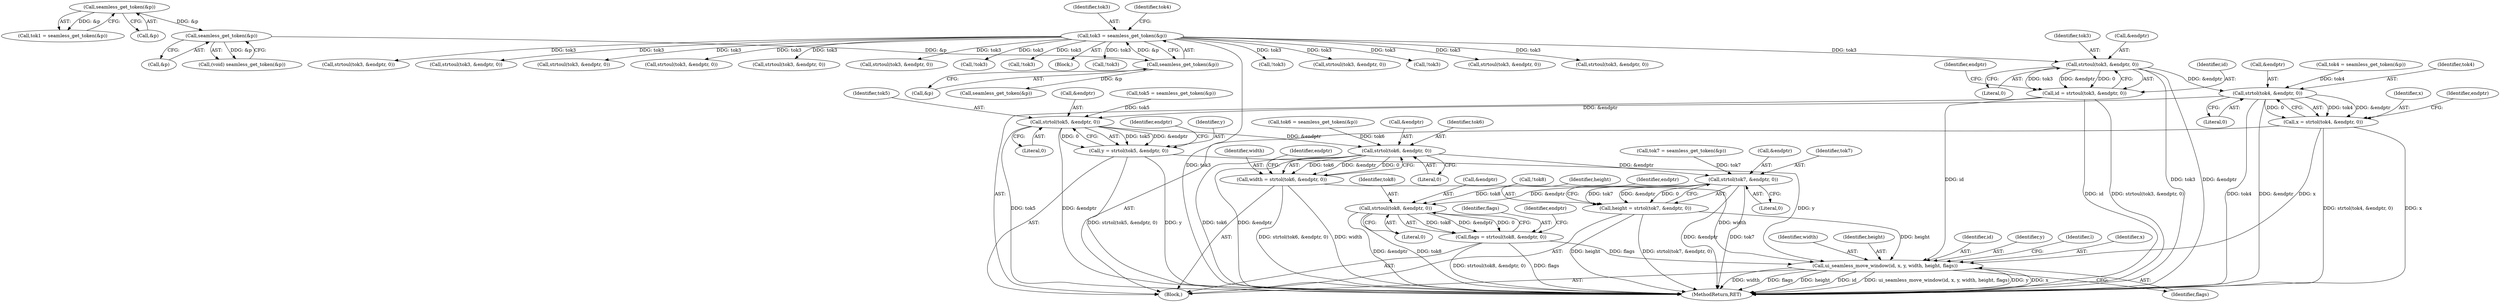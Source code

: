 digraph "0_rdesktop_4dca546d04321a610c1835010b5dad85163b65e1_14@pointer" {
"1000521" [label="(Call,strtoul(tok3, &endptr, 0))"];
"1000141" [label="(Call,tok3 = seamless_get_token(&p))"];
"1000143" [label="(Call,seamless_get_token(&p))"];
"1000138" [label="(Call,seamless_get_token(&p))"];
"1000133" [label="(Call,seamless_get_token(&p))"];
"1000519" [label="(Call,id = strtoul(tok3, &endptr, 0))"];
"1000591" [label="(Call,ui_seamless_move_window(id, x, y, width, height, flags))"];
"1000533" [label="(Call,strtol(tok4, &endptr, 0))"];
"1000531" [label="(Call,x = strtol(tok4, &endptr, 0))"];
"1000545" [label="(Call,strtol(tok5, &endptr, 0))"];
"1000543" [label="(Call,y = strtol(tok5, &endptr, 0))"];
"1000557" [label="(Call,strtol(tok6, &endptr, 0))"];
"1000555" [label="(Call,width = strtol(tok6, &endptr, 0))"];
"1000569" [label="(Call,strtol(tok7, &endptr, 0))"];
"1000567" [label="(Call,height = strtol(tok7, &endptr, 0))"];
"1000581" [label="(Call,strtoul(tok8, &endptr, 0))"];
"1000579" [label="(Call,flags = strtoul(tok8, &endptr, 0))"];
"1000552" [label="(Identifier,endptr)"];
"1000573" [label="(Literal,0)"];
"1000568" [label="(Identifier,height)"];
"1000547" [label="(Call,&endptr)"];
"1000146" [label="(Call,tok4 = seamless_get_token(&p))"];
"1000142" [label="(Identifier,tok3)"];
"1000785" [label="(Call,!tok3)"];
"1000532" [label="(Identifier,x)"];
"1000464" [label="(Call,strtoul(tok3, &endptr, 0))"];
"1000759" [label="(Call,!tok3)"];
"1000556" [label="(Identifier,width)"];
"1000251" [label="(Call,strtoul(tok3, &endptr, 0))"];
"1000569" [label="(Call,strtol(tok7, &endptr, 0))"];
"1000592" [label="(Identifier,id)"];
"1000564" [label="(Identifier,endptr)"];
"1000161" [label="(Call,tok7 = seamless_get_token(&p))"];
"1000581" [label="(Call,strtoul(tok8, &endptr, 0))"];
"1000660" [label="(Call,strtoul(tok3, &endptr, 0))"];
"1000576" [label="(Identifier,endptr)"];
"1000509" [label="(Block,)"];
"1000148" [label="(Call,seamless_get_token(&p))"];
"1000559" [label="(Call,&endptr)"];
"1000571" [label="(Call,&endptr)"];
"1000144" [label="(Call,&p)"];
"1000544" [label="(Identifier,y)"];
"1000151" [label="(Call,tok5 = seamless_get_token(&p))"];
"1000597" [label="(Identifier,flags)"];
"1000534" [label="(Identifier,tok4)"];
"1000580" [label="(Identifier,flags)"];
"1000588" [label="(Identifier,endptr)"];
"1000591" [label="(Call,ui_seamless_move_window(id, x, y, width, height, flags))"];
"1000545" [label="(Call,strtol(tok5, &endptr, 0))"];
"1000555" [label="(Call,width = strtol(tok6, &endptr, 0))"];
"1000290" [label="(Call,strtoul(tok3, &endptr, 0))"];
"1000522" [label="(Identifier,tok3)"];
"1000608" [label="(Call,strtoul(tok3, &endptr, 0))"];
"1000519" [label="(Call,id = strtoul(tok3, &endptr, 0))"];
"1000594" [label="(Identifier,y)"];
"1000579" [label="(Call,flags = strtoul(tok8, &endptr, 0))"];
"1000701" [label="(Call,strtoul(tok3, &endptr, 0))"];
"1000531" [label="(Call,x = strtol(tok4, &endptr, 0))"];
"1000537" [label="(Literal,0)"];
"1000546" [label="(Identifier,tok5)"];
"1000139" [label="(Call,&p)"];
"1000585" [label="(Literal,0)"];
"1000567" [label="(Call,height = strtol(tok7, &endptr, 0))"];
"1000334" [label="(Call,strtoul(tok3, &endptr, 0))"];
"1000143" [label="(Call,seamless_get_token(&p))"];
"1000136" [label="(Call,(void) seamless_get_token(&p))"];
"1000543" [label="(Call,y = strtol(tok5, &endptr, 0))"];
"1000535" [label="(Call,&endptr)"];
"1000582" [label="(Identifier,tok8)"];
"1000131" [label="(Call,tok1 = seamless_get_token(&p))"];
"1000557" [label="(Call,strtol(tok6, &endptr, 0))"];
"1000570" [label="(Identifier,tok7)"];
"1000904" [label="(Identifier,l)"];
"1000561" [label="(Literal,0)"];
"1000133" [label="(Call,seamless_get_token(&p))"];
"1000583" [label="(Call,&endptr)"];
"1000186" [label="(Call,strtoul(tok3, &endptr, 0))"];
"1000523" [label="(Call,&endptr)"];
"1000841" [label="(Call,strtoul(tok3, &endptr, 0))"];
"1000886" [label="(Call,!tok3)"];
"1000521" [label="(Call,strtoul(tok3, &endptr, 0))"];
"1000549" [label="(Literal,0)"];
"1000558" [label="(Identifier,tok6)"];
"1000861" [label="(Call,!tok3)"];
"1000515" [label="(Call,!tok8)"];
"1000141" [label="(Call,tok3 = seamless_get_token(&p))"];
"1000104" [label="(Block,)"];
"1000533" [label="(Call,strtol(tok4, &endptr, 0))"];
"1000134" [label="(Call,&p)"];
"1000520" [label="(Identifier,id)"];
"1000593" [label="(Identifier,x)"];
"1000595" [label="(Identifier,width)"];
"1000809" [label="(Call,!tok3)"];
"1000596" [label="(Identifier,height)"];
"1000138" [label="(Call,seamless_get_token(&p))"];
"1000540" [label="(Identifier,endptr)"];
"1000147" [label="(Identifier,tok4)"];
"1000528" [label="(Identifier,endptr)"];
"1000156" [label="(Call,tok6 = seamless_get_token(&p))"];
"1000907" [label="(MethodReturn,RET)"];
"1000525" [label="(Literal,0)"];
"1000521" -> "1000519"  [label="AST: "];
"1000521" -> "1000525"  [label="CFG: "];
"1000522" -> "1000521"  [label="AST: "];
"1000523" -> "1000521"  [label="AST: "];
"1000525" -> "1000521"  [label="AST: "];
"1000519" -> "1000521"  [label="CFG: "];
"1000521" -> "1000907"  [label="DDG: tok3"];
"1000521" -> "1000907"  [label="DDG: &endptr"];
"1000521" -> "1000519"  [label="DDG: tok3"];
"1000521" -> "1000519"  [label="DDG: &endptr"];
"1000521" -> "1000519"  [label="DDG: 0"];
"1000141" -> "1000521"  [label="DDG: tok3"];
"1000521" -> "1000533"  [label="DDG: &endptr"];
"1000141" -> "1000104"  [label="AST: "];
"1000141" -> "1000143"  [label="CFG: "];
"1000142" -> "1000141"  [label="AST: "];
"1000143" -> "1000141"  [label="AST: "];
"1000147" -> "1000141"  [label="CFG: "];
"1000141" -> "1000907"  [label="DDG: tok3"];
"1000143" -> "1000141"  [label="DDG: &p"];
"1000141" -> "1000186"  [label="DDG: tok3"];
"1000141" -> "1000251"  [label="DDG: tok3"];
"1000141" -> "1000290"  [label="DDG: tok3"];
"1000141" -> "1000334"  [label="DDG: tok3"];
"1000141" -> "1000464"  [label="DDG: tok3"];
"1000141" -> "1000608"  [label="DDG: tok3"];
"1000141" -> "1000660"  [label="DDG: tok3"];
"1000141" -> "1000701"  [label="DDG: tok3"];
"1000141" -> "1000759"  [label="DDG: tok3"];
"1000141" -> "1000785"  [label="DDG: tok3"];
"1000141" -> "1000809"  [label="DDG: tok3"];
"1000141" -> "1000841"  [label="DDG: tok3"];
"1000141" -> "1000861"  [label="DDG: tok3"];
"1000141" -> "1000886"  [label="DDG: tok3"];
"1000143" -> "1000144"  [label="CFG: "];
"1000144" -> "1000143"  [label="AST: "];
"1000138" -> "1000143"  [label="DDG: &p"];
"1000143" -> "1000148"  [label="DDG: &p"];
"1000138" -> "1000136"  [label="AST: "];
"1000138" -> "1000139"  [label="CFG: "];
"1000139" -> "1000138"  [label="AST: "];
"1000136" -> "1000138"  [label="CFG: "];
"1000138" -> "1000136"  [label="DDG: &p"];
"1000133" -> "1000138"  [label="DDG: &p"];
"1000133" -> "1000131"  [label="AST: "];
"1000133" -> "1000134"  [label="CFG: "];
"1000134" -> "1000133"  [label="AST: "];
"1000131" -> "1000133"  [label="CFG: "];
"1000133" -> "1000131"  [label="DDG: &p"];
"1000519" -> "1000509"  [label="AST: "];
"1000520" -> "1000519"  [label="AST: "];
"1000528" -> "1000519"  [label="CFG: "];
"1000519" -> "1000907"  [label="DDG: id"];
"1000519" -> "1000907"  [label="DDG: strtoul(tok3, &endptr, 0)"];
"1000519" -> "1000591"  [label="DDG: id"];
"1000591" -> "1000509"  [label="AST: "];
"1000591" -> "1000597"  [label="CFG: "];
"1000592" -> "1000591"  [label="AST: "];
"1000593" -> "1000591"  [label="AST: "];
"1000594" -> "1000591"  [label="AST: "];
"1000595" -> "1000591"  [label="AST: "];
"1000596" -> "1000591"  [label="AST: "];
"1000597" -> "1000591"  [label="AST: "];
"1000904" -> "1000591"  [label="CFG: "];
"1000591" -> "1000907"  [label="DDG: width"];
"1000591" -> "1000907"  [label="DDG: flags"];
"1000591" -> "1000907"  [label="DDG: height"];
"1000591" -> "1000907"  [label="DDG: id"];
"1000591" -> "1000907"  [label="DDG: ui_seamless_move_window(id, x, y, width, height, flags)"];
"1000591" -> "1000907"  [label="DDG: y"];
"1000591" -> "1000907"  [label="DDG: x"];
"1000531" -> "1000591"  [label="DDG: x"];
"1000543" -> "1000591"  [label="DDG: y"];
"1000555" -> "1000591"  [label="DDG: width"];
"1000567" -> "1000591"  [label="DDG: height"];
"1000579" -> "1000591"  [label="DDG: flags"];
"1000533" -> "1000531"  [label="AST: "];
"1000533" -> "1000537"  [label="CFG: "];
"1000534" -> "1000533"  [label="AST: "];
"1000535" -> "1000533"  [label="AST: "];
"1000537" -> "1000533"  [label="AST: "];
"1000531" -> "1000533"  [label="CFG: "];
"1000533" -> "1000907"  [label="DDG: tok4"];
"1000533" -> "1000907"  [label="DDG: &endptr"];
"1000533" -> "1000531"  [label="DDG: tok4"];
"1000533" -> "1000531"  [label="DDG: &endptr"];
"1000533" -> "1000531"  [label="DDG: 0"];
"1000146" -> "1000533"  [label="DDG: tok4"];
"1000533" -> "1000545"  [label="DDG: &endptr"];
"1000531" -> "1000509"  [label="AST: "];
"1000532" -> "1000531"  [label="AST: "];
"1000540" -> "1000531"  [label="CFG: "];
"1000531" -> "1000907"  [label="DDG: strtol(tok4, &endptr, 0)"];
"1000531" -> "1000907"  [label="DDG: x"];
"1000545" -> "1000543"  [label="AST: "];
"1000545" -> "1000549"  [label="CFG: "];
"1000546" -> "1000545"  [label="AST: "];
"1000547" -> "1000545"  [label="AST: "];
"1000549" -> "1000545"  [label="AST: "];
"1000543" -> "1000545"  [label="CFG: "];
"1000545" -> "1000907"  [label="DDG: tok5"];
"1000545" -> "1000907"  [label="DDG: &endptr"];
"1000545" -> "1000543"  [label="DDG: tok5"];
"1000545" -> "1000543"  [label="DDG: &endptr"];
"1000545" -> "1000543"  [label="DDG: 0"];
"1000151" -> "1000545"  [label="DDG: tok5"];
"1000545" -> "1000557"  [label="DDG: &endptr"];
"1000543" -> "1000509"  [label="AST: "];
"1000544" -> "1000543"  [label="AST: "];
"1000552" -> "1000543"  [label="CFG: "];
"1000543" -> "1000907"  [label="DDG: strtol(tok5, &endptr, 0)"];
"1000543" -> "1000907"  [label="DDG: y"];
"1000557" -> "1000555"  [label="AST: "];
"1000557" -> "1000561"  [label="CFG: "];
"1000558" -> "1000557"  [label="AST: "];
"1000559" -> "1000557"  [label="AST: "];
"1000561" -> "1000557"  [label="AST: "];
"1000555" -> "1000557"  [label="CFG: "];
"1000557" -> "1000907"  [label="DDG: tok6"];
"1000557" -> "1000907"  [label="DDG: &endptr"];
"1000557" -> "1000555"  [label="DDG: tok6"];
"1000557" -> "1000555"  [label="DDG: &endptr"];
"1000557" -> "1000555"  [label="DDG: 0"];
"1000156" -> "1000557"  [label="DDG: tok6"];
"1000557" -> "1000569"  [label="DDG: &endptr"];
"1000555" -> "1000509"  [label="AST: "];
"1000556" -> "1000555"  [label="AST: "];
"1000564" -> "1000555"  [label="CFG: "];
"1000555" -> "1000907"  [label="DDG: strtol(tok6, &endptr, 0)"];
"1000555" -> "1000907"  [label="DDG: width"];
"1000569" -> "1000567"  [label="AST: "];
"1000569" -> "1000573"  [label="CFG: "];
"1000570" -> "1000569"  [label="AST: "];
"1000571" -> "1000569"  [label="AST: "];
"1000573" -> "1000569"  [label="AST: "];
"1000567" -> "1000569"  [label="CFG: "];
"1000569" -> "1000907"  [label="DDG: &endptr"];
"1000569" -> "1000907"  [label="DDG: tok7"];
"1000569" -> "1000567"  [label="DDG: tok7"];
"1000569" -> "1000567"  [label="DDG: &endptr"];
"1000569" -> "1000567"  [label="DDG: 0"];
"1000161" -> "1000569"  [label="DDG: tok7"];
"1000569" -> "1000581"  [label="DDG: &endptr"];
"1000567" -> "1000509"  [label="AST: "];
"1000568" -> "1000567"  [label="AST: "];
"1000576" -> "1000567"  [label="CFG: "];
"1000567" -> "1000907"  [label="DDG: height"];
"1000567" -> "1000907"  [label="DDG: strtol(tok7, &endptr, 0)"];
"1000581" -> "1000579"  [label="AST: "];
"1000581" -> "1000585"  [label="CFG: "];
"1000582" -> "1000581"  [label="AST: "];
"1000583" -> "1000581"  [label="AST: "];
"1000585" -> "1000581"  [label="AST: "];
"1000579" -> "1000581"  [label="CFG: "];
"1000581" -> "1000907"  [label="DDG: &endptr"];
"1000581" -> "1000907"  [label="DDG: tok8"];
"1000581" -> "1000579"  [label="DDG: tok8"];
"1000581" -> "1000579"  [label="DDG: &endptr"];
"1000581" -> "1000579"  [label="DDG: 0"];
"1000515" -> "1000581"  [label="DDG: tok8"];
"1000579" -> "1000509"  [label="AST: "];
"1000580" -> "1000579"  [label="AST: "];
"1000588" -> "1000579"  [label="CFG: "];
"1000579" -> "1000907"  [label="DDG: flags"];
"1000579" -> "1000907"  [label="DDG: strtoul(tok8, &endptr, 0)"];
}
